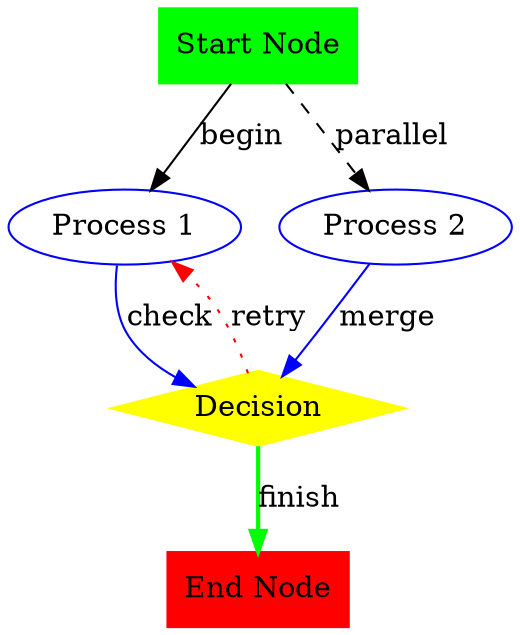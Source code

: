 digraph SampleGraph {
    // Graph attributes
    rankdir=TB;
    bgcolor=white;
    
    // Node definitions with attributes
    A [label="Start Node", shape=box, color=green, style=filled];
    B [label="Process 1", shape=ellipse, color=blue];
    C [label="Process 2", shape=ellipse, color=blue];
    D [label="Decision", shape=diamond, color=yellow, style=filled];
    E [label="End Node", shape=box, color=red, style=filled];
    
    // Edge definitions with attributes
    A -> B [label="begin", color=black];
    A -> C [label="parallel", color=black, style=dashed];
    B -> D [label="check", color=blue];
    C -> D [label="merge", color=blue];
    D -> E [label="finish", color=green, style=bold];
    D -> B [label="retry", color=red, style=dotted];
}

